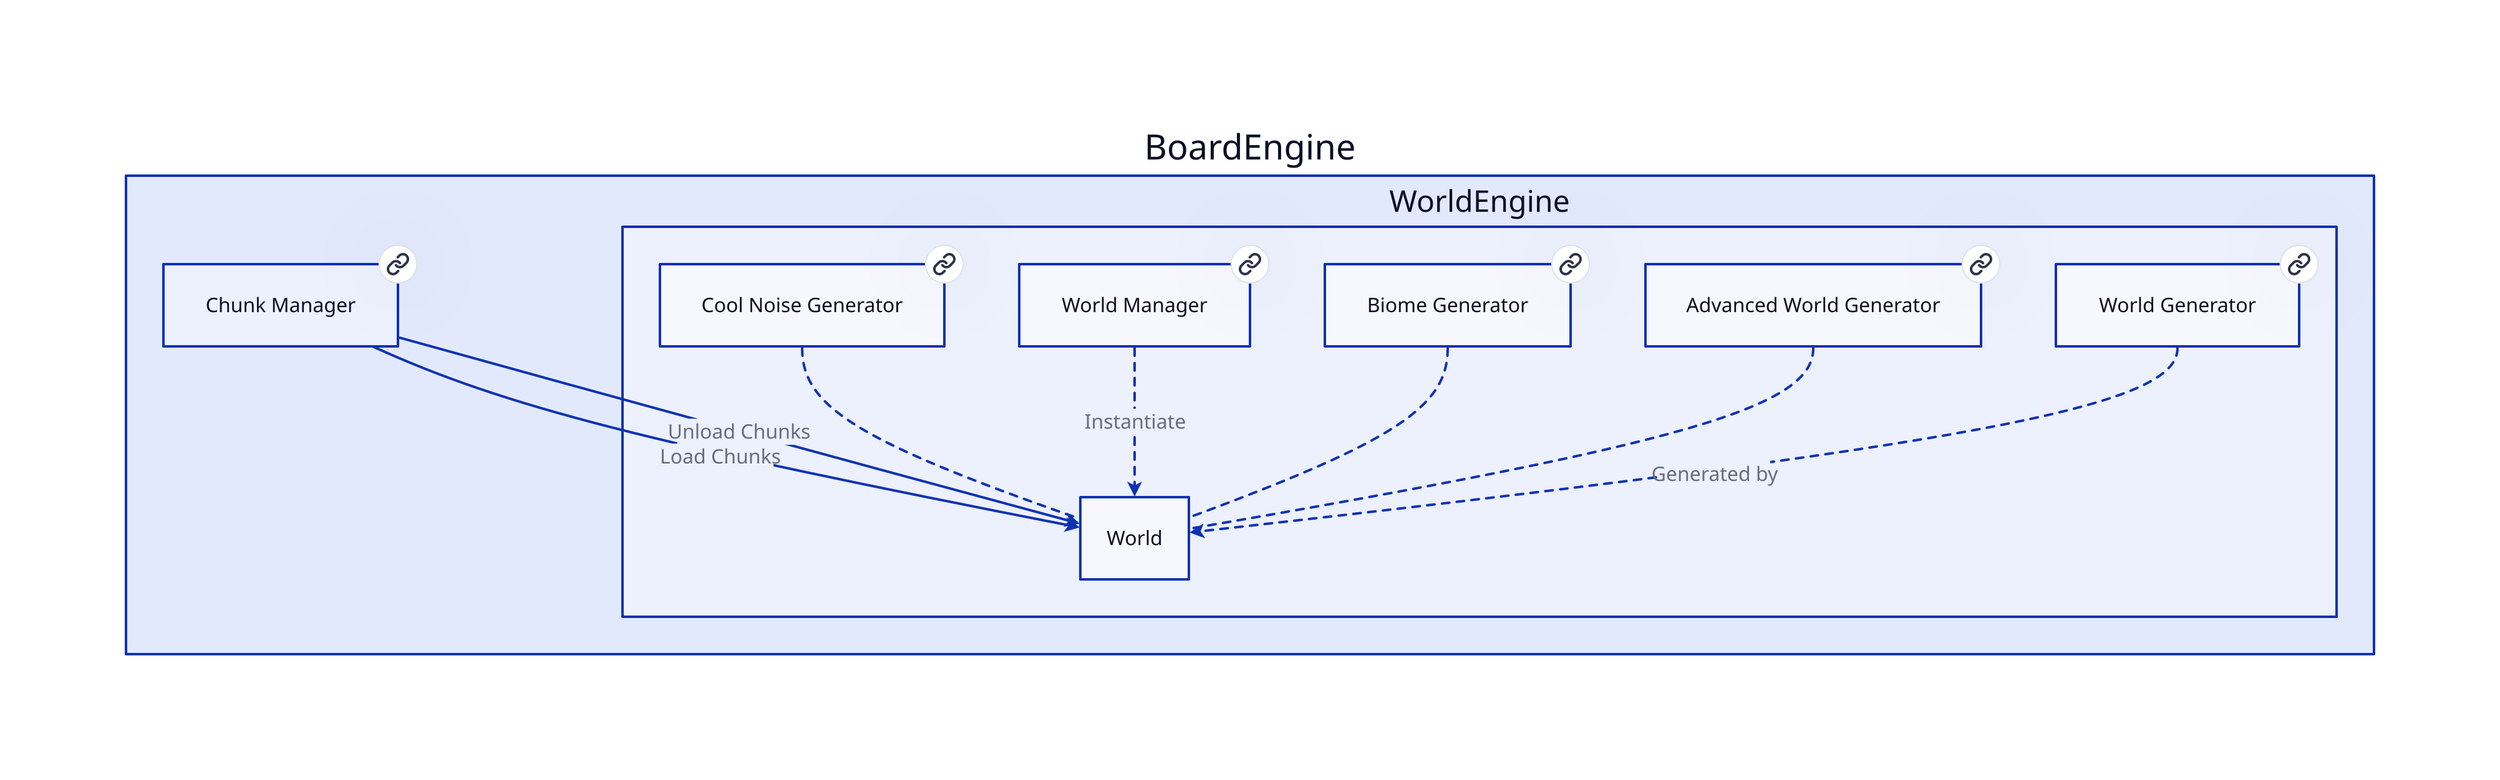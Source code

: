 # Nodes :
BoardEngine: {
    ChunkManager: Chunk Manager {
       link: ChunkManager
    }
    WorldEngine: {
        CoolNoiseGenerator: Cool Noise Generator {
           link: CoolNoiseGenerator
        }
        WorldManager: World Manager {
           link: WorldManager
        }
        BiomeGenerator: Biome Generator {
           link: BiomeGenerator
        }
        AdvancedWorldGenerator: Advanced World Generator {
           link: AdvancedWorldGenerator
        }
        WorldGenerator: World Generator {
           link: WorldGenerator
        }
    }
}

# Links :
BoardEngine.WorldEngine.CoolNoiseGenerator -- BoardEngine.WorldEngine.World: {style.stroke-dash: 3}
BoardEngine.WorldEngine.BiomeGenerator -- BoardEngine.WorldEngine.World: {style.stroke-dash: 3}
BoardEngine.WorldEngine.AdvancedWorldGenerator -- BoardEngine.WorldEngine.World: {style.stroke-dash: 3}
BoardEngine.ChunkManager -> BoardEngine.WorldEngine.World: Load Chunks {
source-arrowhead: {}
target-arrowhead: {shape: arrow}
}
BoardEngine.ChunkManager -> BoardEngine.WorldEngine.World: Unload Chunks {
source-arrowhead: {}
target-arrowhead: {shape: arrow}
}
BoardEngine.WorldEngine.WorldGenerator -> BoardEngine.WorldEngine.World: Generated by {style.stroke-dash: 3
source-arrowhead: {}
target-arrowhead: {shape: arrow}
}
BoardEngine.WorldEngine.WorldManager -> BoardEngine.WorldEngine.World: Instantiate {style.stroke-dash: 3
source-arrowhead: {}
target-arrowhead: {shape: arrow}
}
